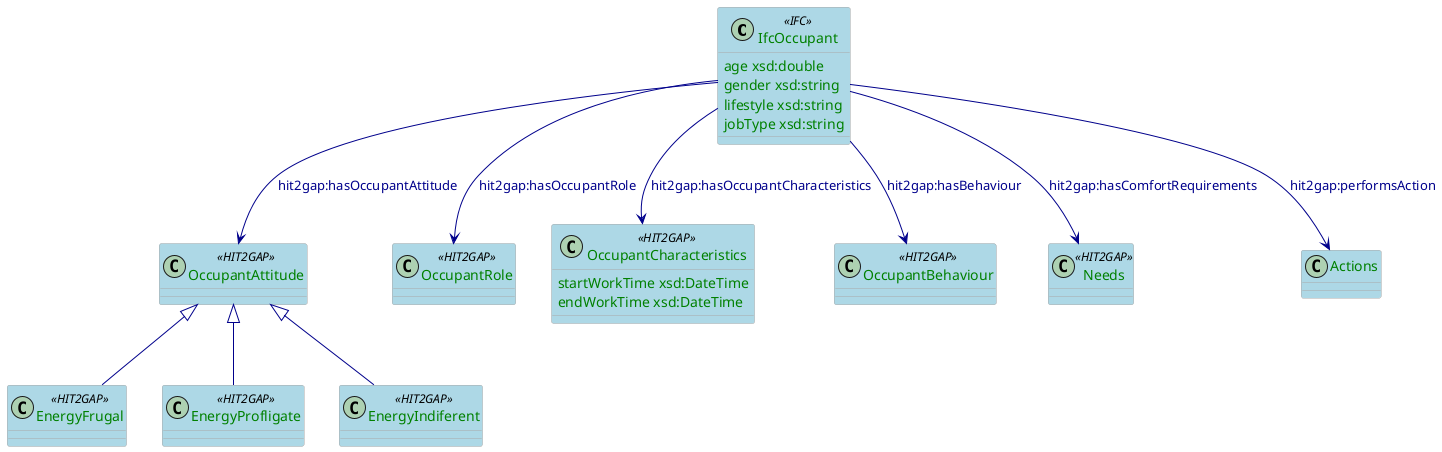 @startuml

@startuml
skinparam class {
  ArrowColor DarkBlue
  ArrowFontColor DarkBlue
  BackgroundColor LightBlue
  BorderColor DarkGrey
}
skinparam stereotypeCBackgroundColor Wheat
skinparam classAttributeFontColor  Green

class IfcOccupant <<IFC>>{
  age xsd:double
  gender xsd:string
  lifestyle xsd:string
  jobType xsd:string
}

class OccupantAttitude <<HIT2GAP>>{
}

class OccupantRole <<HIT2GAP>>{

}

class OccupantCharacteristics <<HIT2GAP>>{
  startWorkTime xsd:DateTime
  endWorkTime xsd:DateTime
}


class OccupantBehaviour <<HIT2GAP>>{

}


class Needs <<HIT2GAP>>{

}

class EnergyFrugal <<HIT2GAP>>{

}

class EnergyProfligate <<HIT2GAP>>{

}

class EnergyIndiferent <<HIT2GAP>>{

}

OccupantAttitude <|-- EnergyFrugal
OccupantAttitude <|-- EnergyProfligate
OccupantAttitude <|-- EnergyIndiferent


IfcOccupant --> OccupantRole: hit2gap:hasOccupantRole
IfcOccupant --> OccupantCharacteristics: hit2gap:hasOccupantCharacteristics
IfcOccupant --> Needs: hit2gap:hasComfortRequirements
IfcOccupant --> OccupantAttitude:hit2gap:hasOccupantAttitude
IfcOccupant --> Actions: hit2gap:performsAction
IfcOccupant --> OccupantBehaviour: hit2gap:hasBehaviour



@enduml
